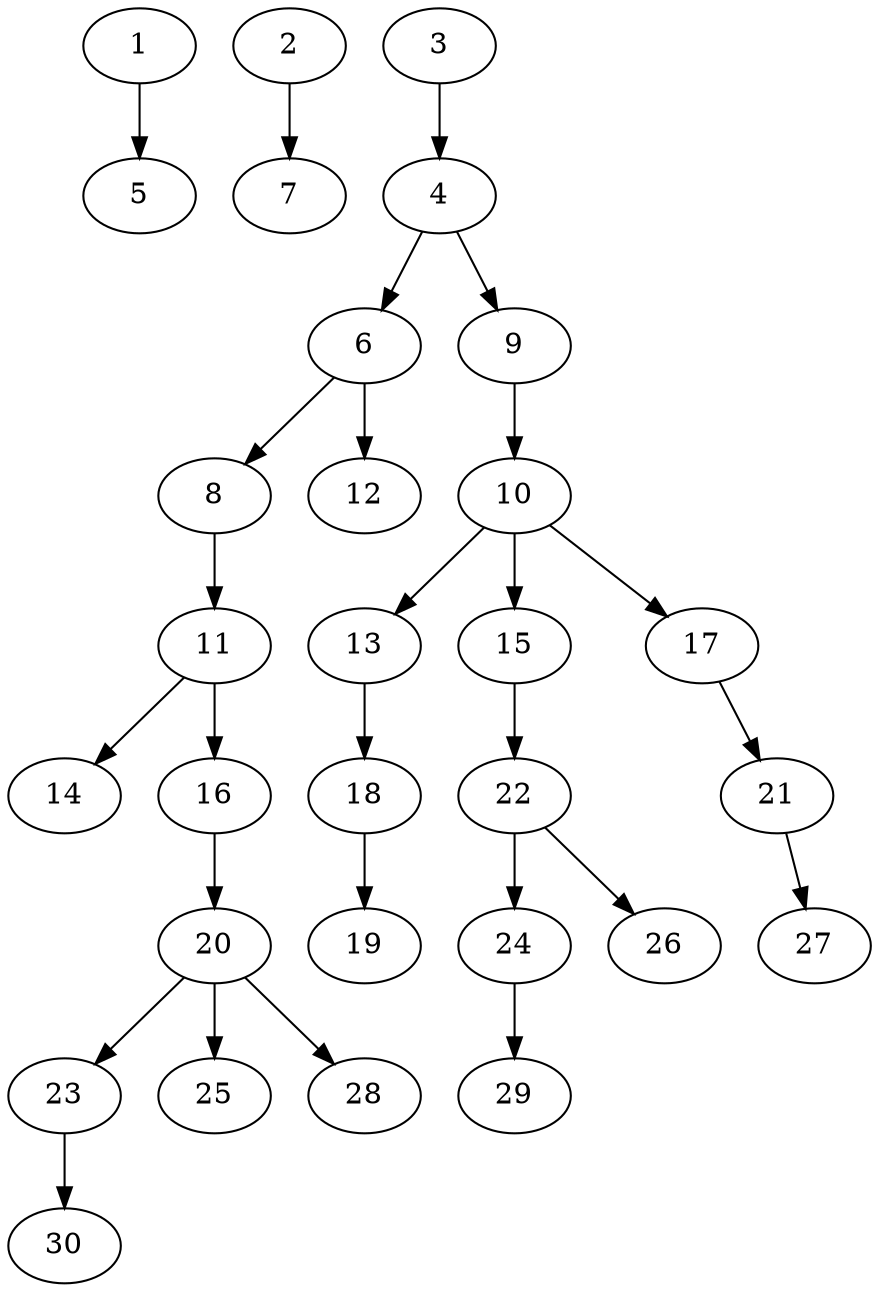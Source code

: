 // DAG automatically generated by daggen at Wed Apr 12 12:23:40 2017
// ./daggen --dot -n 30 --jump=3 --fat=0.4 --regularity=0.4 --density=0.2 
digraph G {
  1 [size="782757789696", alpha="0.00"]
  1 -> 5 [size ="679477248"]
  2 [size="134217728000", alpha="0.17"]
  2 -> 7 [size ="209715200"]
  3 [size="13621898700", alpha="0.01"]
  3 -> 4 [size ="536870912"]
  4 [size="34841192891", alpha="0.07"]
  4 -> 6 [size ="679477248"]
  4 -> 9 [size ="679477248"]
  5 [size="82794878988", alpha="0.14"]
  6 [size="368293445632", alpha="0.16"]
  6 -> 8 [size ="411041792"]
  6 -> 12 [size ="411041792"]
  7 [size="2594856930", alpha="0.12"]
  8 [size="68719476736", alpha="0.03"]
  8 -> 11 [size ="134217728"]
  9 [size="60429385965", alpha="0.11"]
  9 -> 10 [size ="75497472"]
  10 [size="24995854022", alpha="0.05"]
  10 -> 13 [size ="411041792"]
  10 -> 15 [size ="411041792"]
  10 -> 17 [size ="411041792"]
  11 [size="68719476736", alpha="0.01"]
  11 -> 14 [size ="134217728"]
  11 -> 16 [size ="134217728"]
  12 [size="1203751978255", alpha="0.04"]
  13 [size="81678138072", alpha="0.15"]
  13 -> 18 [size ="75497472"]
  14 [size="45214192356", alpha="0.06"]
  15 [size="99818717568", alpha="0.09"]
  15 -> 22 [size ="75497472"]
  16 [size="934340645", alpha="0.05"]
  16 -> 20 [size ="75497472"]
  17 [size="15002815702", alpha="0.02"]
  17 -> 21 [size ="301989888"]
  18 [size="253170555560", alpha="0.19"]
  18 -> 19 [size ="536870912"]
  19 [size="134217728000", alpha="0.06"]
  20 [size="231928233984", alpha="0.13"]
  20 -> 23 [size ="301989888"]
  20 -> 25 [size ="301989888"]
  20 -> 28 [size ="301989888"]
  21 [size="20764205410", alpha="0.03"]
  21 -> 27 [size ="33554432"]
  22 [size="205141218432", alpha="0.09"]
  22 -> 24 [size ="134217728"]
  22 -> 26 [size ="134217728"]
  23 [size="19154536092", alpha="0.00"]
  23 -> 30 [size ="679477248"]
  24 [size="134217728000", alpha="0.20"]
  24 -> 29 [size ="209715200"]
  25 [size="1640289757", alpha="0.19"]
  26 [size="4898726834", alpha="0.12"]
  27 [size="184229193900", alpha="0.15"]
  28 [size="68719476736", alpha="0.07"]
  29 [size="30776739802", alpha="0.01"]
  30 [size="40480374634", alpha="0.15"]
}
